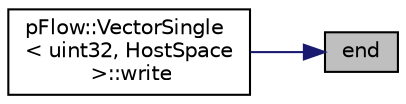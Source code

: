 digraph "end"
{
 // LATEX_PDF_SIZE
  edge [fontname="Helvetica",fontsize="10",labelfontname="Helvetica",labelfontsize="10"];
  node [fontname="Helvetica",fontsize="10",shape=record];
  rankdir="RL";
  Node1 [label="end",height=0.2,width=0.4,color="black", fillcolor="grey75", style="filled", fontcolor="black",tooltip="Return end iterator. it works when host is accessible."];
  Node1 -> Node2 [dir="back",color="midnightblue",fontsize="10",style="solid",fontname="Helvetica"];
  Node2 [label="pFlow::VectorSingle\l\< uint32, HostSpace\l \>::write",height=0.2,width=0.4,color="black", fillcolor="white", style="filled",URL="$classpFlow_1_1VectorSingle.html#a50cdc866d41b3117fa7a567cae1eab29",tooltip=" "];
}
